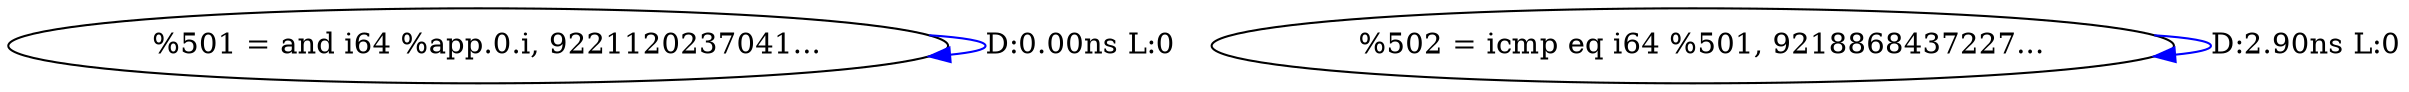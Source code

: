digraph {
Node0x335f9a0[label="  %501 = and i64 %app.0.i, 9221120237041..."];
Node0x335f9a0 -> Node0x335f9a0[label="D:0.00ns L:0",color=blue];
Node0x335fa80[label="  %502 = icmp eq i64 %501, 9218868437227..."];
Node0x335fa80 -> Node0x335fa80[label="D:2.90ns L:0",color=blue];
}
